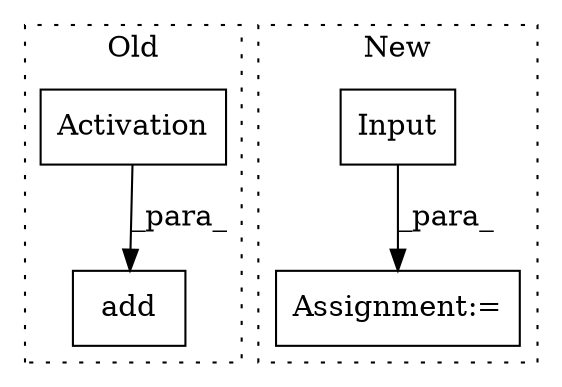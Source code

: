 digraph G {
subgraph cluster0 {
1 [label="Activation" a="32" s="7144,7164" l="11,1" shape="box"];
3 [label="add" a="32" s="7140,7165" l="4,1" shape="box"];
label = "Old";
style="dotted";
}
subgraph cluster1 {
2 [label="Input" a="32" s="6870,6917" l="11,2" shape="box"];
4 [label="Assignment:=" a="7" s="7402" l="1" shape="box"];
label = "New";
style="dotted";
}
1 -> 3 [label="_para_"];
2 -> 4 [label="_para_"];
}